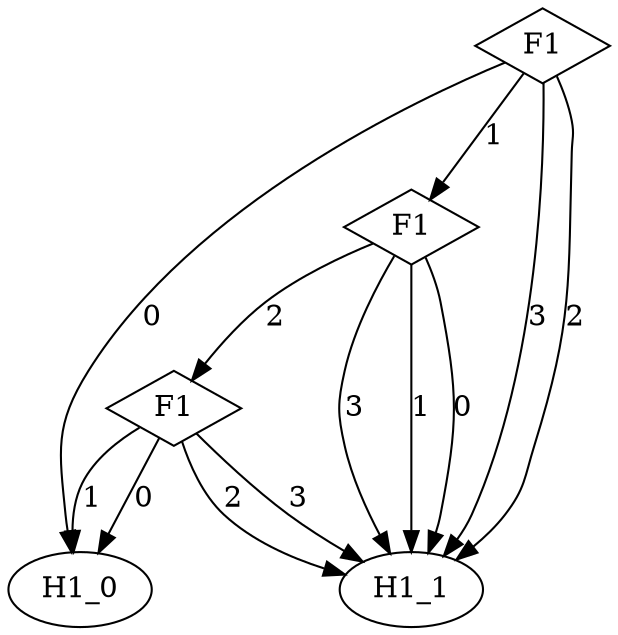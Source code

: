 digraph {
node [label=H1_1,style=""] H1_1
node [label=H1_1,style=""] H1_1
node [label=H1_0,style=""] H1_0
node [label=H1_0,style=""] H1_0
node [label=H1_1,style=""] H1_1
node [label=H1_1,style=""] H1_1
node [label=H1_1,style=""] H1_1
node [label=H1_1,style=""] H1_1
node [label=H1_1,style=""] H1_1
node [label=H1_0,style=""] H1_0
node [label=F1,shape="diamond",style=""] 2
node [label=F1,shape="diamond",style=""] 1
node [label=F1,shape="diamond",style=""] 0

2 -> H1_1 [label="3"]
2 -> H1_1 [label="2"]
2 -> H1_0 [label="1"]
2 -> H1_0 [label="0"]
1 -> H1_1 [label="3"]
1 -> 2 [label="2"]
1 -> H1_1 [label="1"]
1 -> H1_1 [label="0"]
0 -> H1_1 [label="3"]
0 -> H1_1 [label="2"]
0 -> 1 [label="1"]
0 -> H1_0 [label="0"]
}